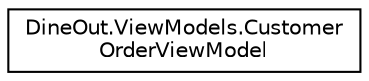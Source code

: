 digraph "Graphical Class Hierarchy"
{
 // LATEX_PDF_SIZE
  edge [fontname="Helvetica",fontsize="10",labelfontname="Helvetica",labelfontsize="10"];
  node [fontname="Helvetica",fontsize="10",shape=record];
  rankdir="LR";
  Node0 [label="DineOut.ViewModels.Customer\lOrderViewModel",height=0.2,width=0.4,color="black", fillcolor="white", style="filled",URL="$class_dine_out_1_1_view_models_1_1_customer_order_view_model.html",tooltip=" "];
}
